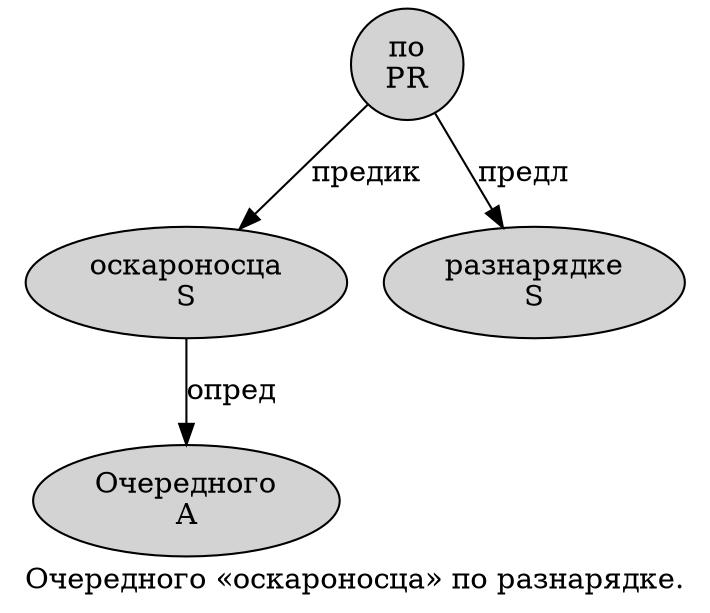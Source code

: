 digraph SENTENCE_4118 {
	graph [label="Очередного «оскароносца» по разнарядке."]
	node [style=filled]
		0 [label="Очередного
A" color="" fillcolor=lightgray penwidth=1 shape=ellipse]
		2 [label="оскароносца
S" color="" fillcolor=lightgray penwidth=1 shape=ellipse]
		4 [label="по
PR" color="" fillcolor=lightgray penwidth=1 shape=ellipse]
		5 [label="разнарядке
S" color="" fillcolor=lightgray penwidth=1 shape=ellipse]
			4 -> 2 [label="предик"]
			4 -> 5 [label="предл"]
			2 -> 0 [label="опред"]
}